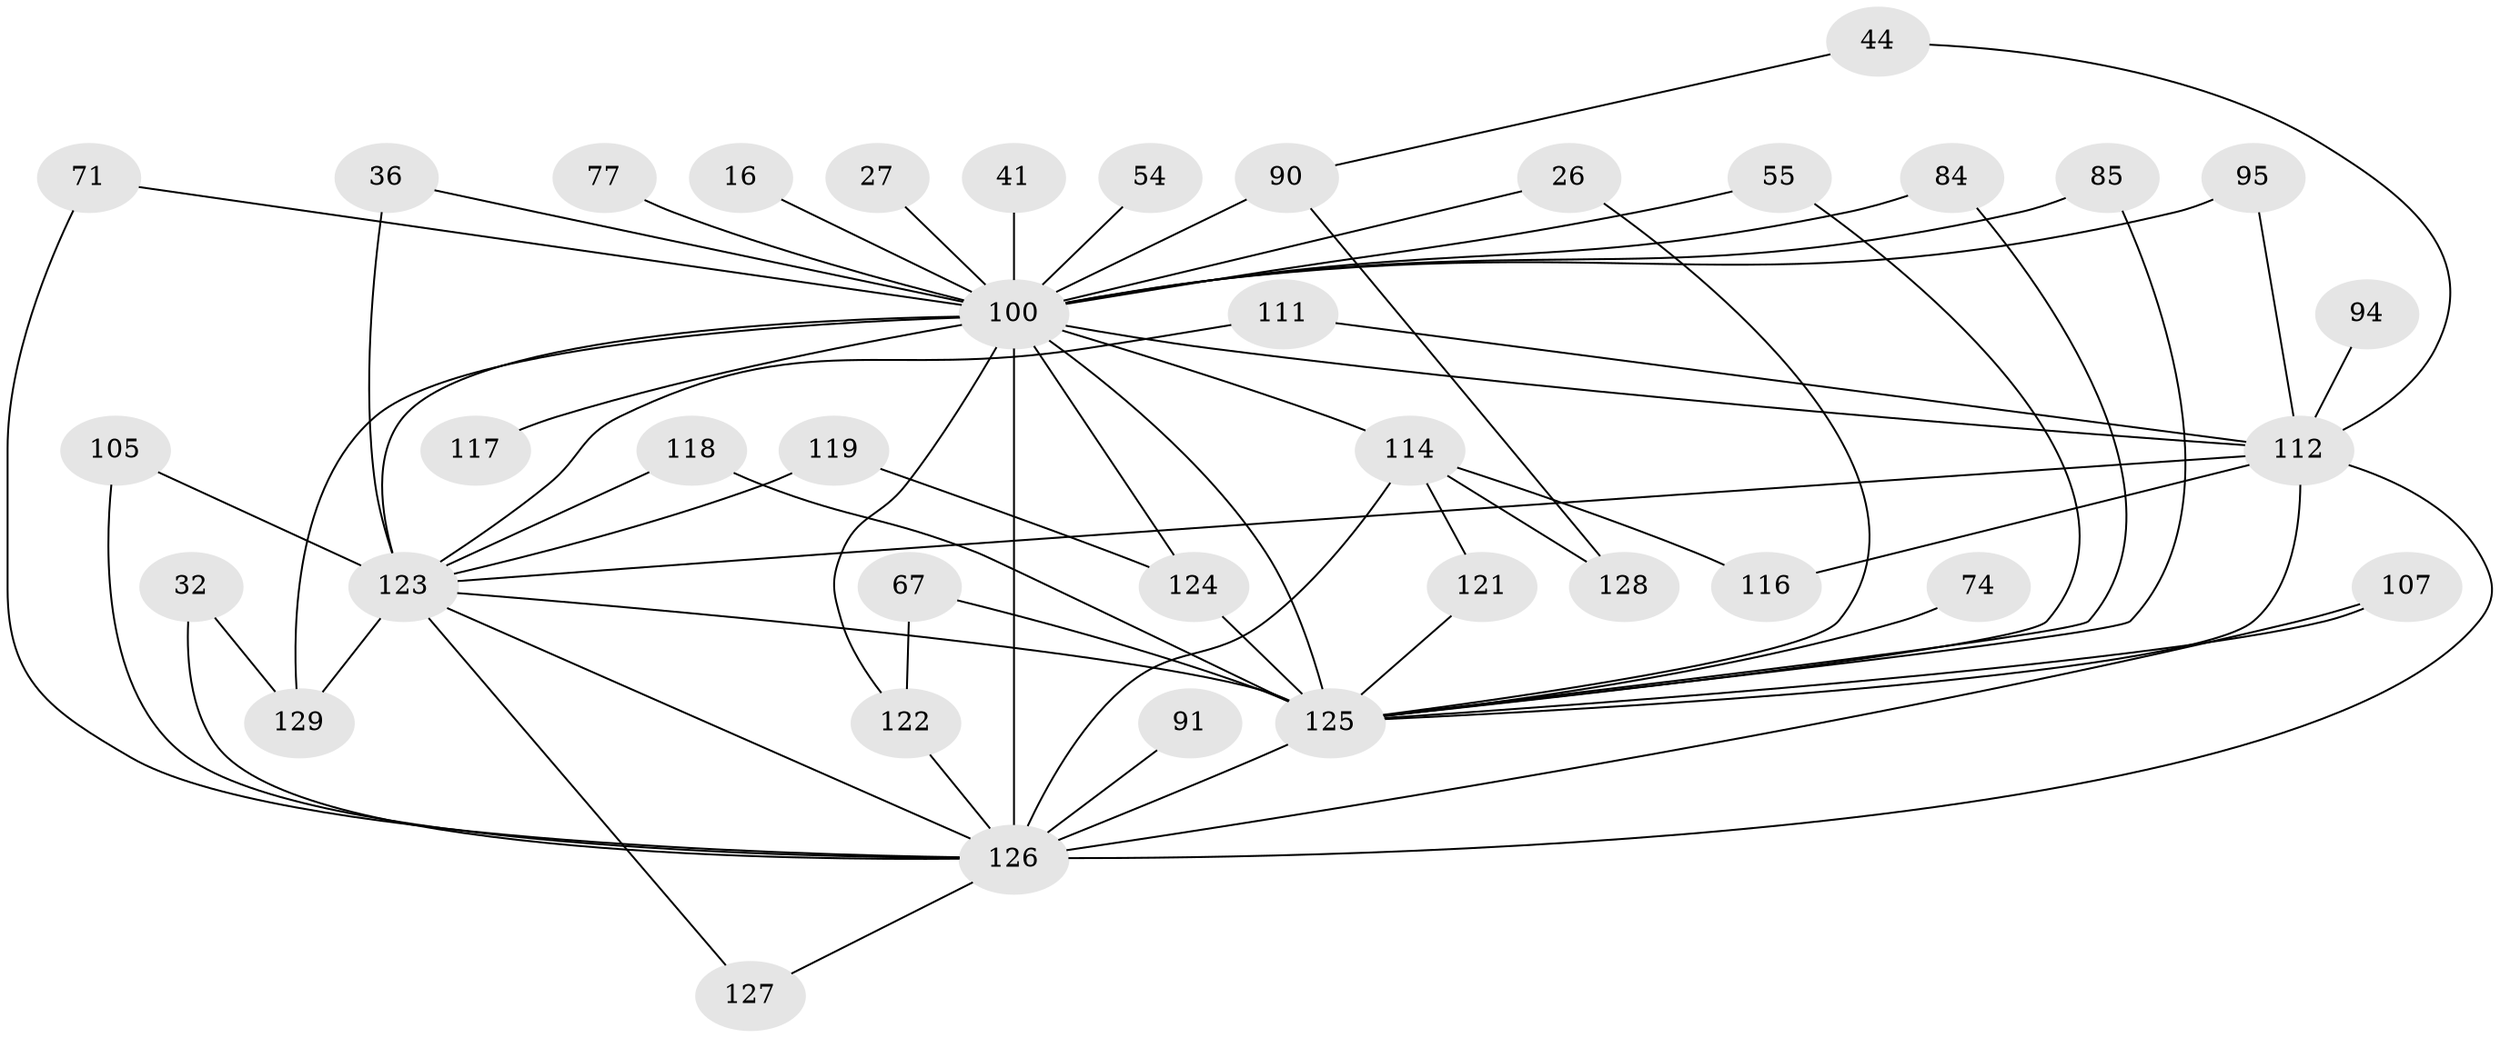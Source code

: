 // original degree distribution, {28: 0.007751937984496124, 21: 0.007751937984496124, 31: 0.007751937984496124, 24: 0.015503875968992248, 14: 0.007751937984496124, 20: 0.007751937984496124, 17: 0.007751937984496124, 15: 0.007751937984496124, 29: 0.007751937984496124, 7: 0.007751937984496124, 5: 0.07751937984496124, 4: 0.08527131782945736, 2: 0.5271317829457365, 6: 0.023255813953488372, 8: 0.015503875968992248, 3: 0.18604651162790697}
// Generated by graph-tools (version 1.1) at 2025/46/03/04/25 21:46:40]
// undirected, 38 vertices, 66 edges
graph export_dot {
graph [start="1"]
  node [color=gray90,style=filled];
  16;
  26;
  27;
  32;
  36;
  41;
  44;
  54;
  55;
  67 [super="+46"];
  71;
  74;
  77;
  84 [super="+82"];
  85;
  90 [super="+49+79"];
  91;
  94;
  95;
  100 [super="+15+48+78"];
  105;
  107;
  111;
  112 [super="+64+23+25+102+103+106"];
  114 [super="+99+89+101+96"];
  116;
  117;
  118;
  119 [super="+52"];
  121;
  122 [super="+88"];
  123 [super="+68+108+110+9+113+120"];
  124 [super="+31+42"];
  125 [super="+62+104+7+115"];
  126 [super="+21+50+86"];
  127;
  128;
  129 [super="+59"];
  16 -- 100 [weight=2];
  26 -- 125;
  26 -- 100;
  27 -- 100 [weight=2];
  32 -- 129;
  32 -- 126 [weight=2];
  36 -- 123;
  36 -- 100;
  41 -- 100 [weight=2];
  44 -- 90;
  44 -- 112;
  54 -- 100 [weight=2];
  55 -- 125;
  55 -- 100;
  67 -- 122;
  67 -- 125 [weight=4];
  71 -- 126;
  71 -- 100;
  74 -- 125 [weight=2];
  77 -- 100 [weight=2];
  84 -- 125 [weight=2];
  84 -- 100 [weight=2];
  85 -- 125;
  85 -- 100;
  90 -- 128;
  90 -- 100 [weight=5];
  91 -- 126 [weight=2];
  94 -- 112;
  95 -- 112;
  95 -- 100;
  100 -- 126 [weight=18];
  100 -- 129 [weight=2];
  100 -- 114 [weight=9];
  100 -- 117 [weight=2];
  100 -- 122;
  100 -- 123 [weight=25];
  100 -- 124 [weight=3];
  100 -- 125 [weight=13];
  100 -- 112 [weight=3];
  105 -- 126;
  105 -- 123;
  107 -- 125;
  107 -- 126;
  111 -- 112;
  111 -- 123;
  112 -- 123;
  112 -- 125 [weight=11];
  112 -- 116;
  112 -- 126 [weight=5];
  114 -- 121;
  114 -- 128;
  114 -- 116;
  114 -- 126 [weight=2];
  118 -- 125;
  118 -- 123;
  119 -- 124;
  119 -- 123 [weight=2];
  121 -- 125;
  122 -- 126;
  123 -- 126 [weight=5];
  123 -- 129;
  123 -- 125 [weight=8];
  123 -- 127;
  124 -- 125 [weight=3];
  125 -- 126 [weight=6];
  126 -- 127;
}
